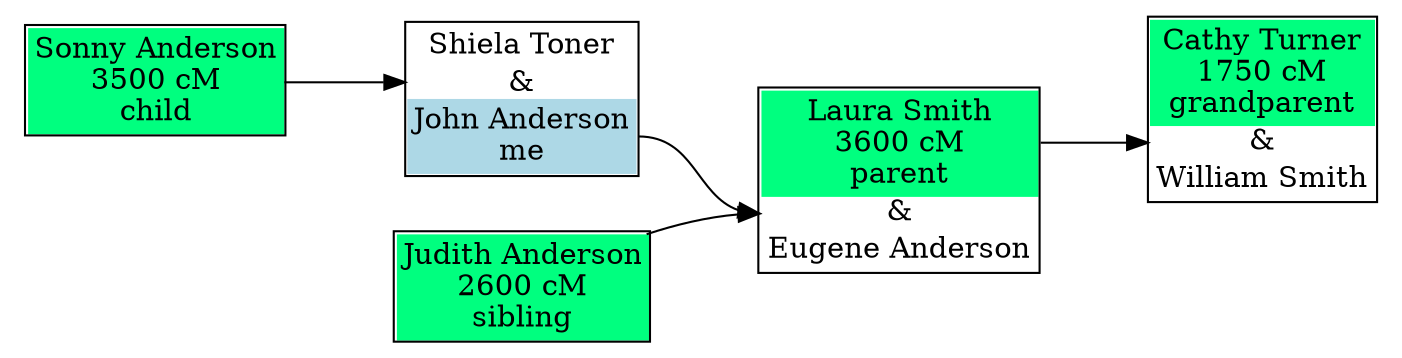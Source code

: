 digraph family {
node [shape=plaintext];
rankdir=LR;
f16 [label=<
<table cellpadding="3" border="1" cellspacing="0" cellborder="0">
<tr><td port="w" bgcolor="springgreen">Cathy Turner<br/>1750 cM<br/>grandparent</td></tr>
<tr><td port="u" cellpadding="0" cellspacing="0">&amp;</td></tr>
<tr><td port="h">William Smith</td></tr>
</table>>];
f17 [label=<
<table cellpadding="3" border="1" cellspacing="0" cellborder="0">
<tr><td port="w" bgcolor="springgreen">Laura Smith<br/>3600 cM<br/>parent</td></tr>
<tr><td port="u" cellpadding="0" cellspacing="0">&amp;</td></tr>
<tr><td port="h">Eugene Anderson</td></tr>
</table>>];
f21 [label=<
<table cellpadding="3" border="1" cellspacing="0" cellborder="0">
<tr><td port="w">Shiela Toner</td></tr>
<tr><td port="u" cellpadding="0" cellspacing="0">&amp;</td></tr>
<tr><td port="h" bgcolor="lightblue">John Anderson<br/>me</td></tr>
</table>>];
i49 [label=<
<table cellpadding="3" border="1" cellspacing="0" cellborder="0">
<tr><td port="i" bgcolor="springgreen">Judith Anderson<br/>2600 cM<br/>sibling</td></tr>
</table>>];
i48 [label=<
<table cellpadding="3" border="1" cellspacing="0" cellborder="0">
<tr><td port="i" bgcolor="springgreen">Sonny Anderson<br/>3500 cM<br/>child</td></tr>
</table>>];
i49:i -> f17:u;
f21:h -> f17:u;
f17:w -> f16:u;
i48:i -> f21:u;
}

